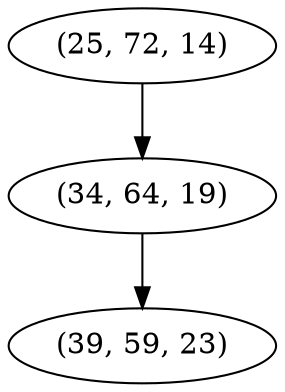 digraph tree {
    "(25, 72, 14)";
    "(34, 64, 19)";
    "(39, 59, 23)";
    "(25, 72, 14)" -> "(34, 64, 19)";
    "(34, 64, 19)" -> "(39, 59, 23)";
}
